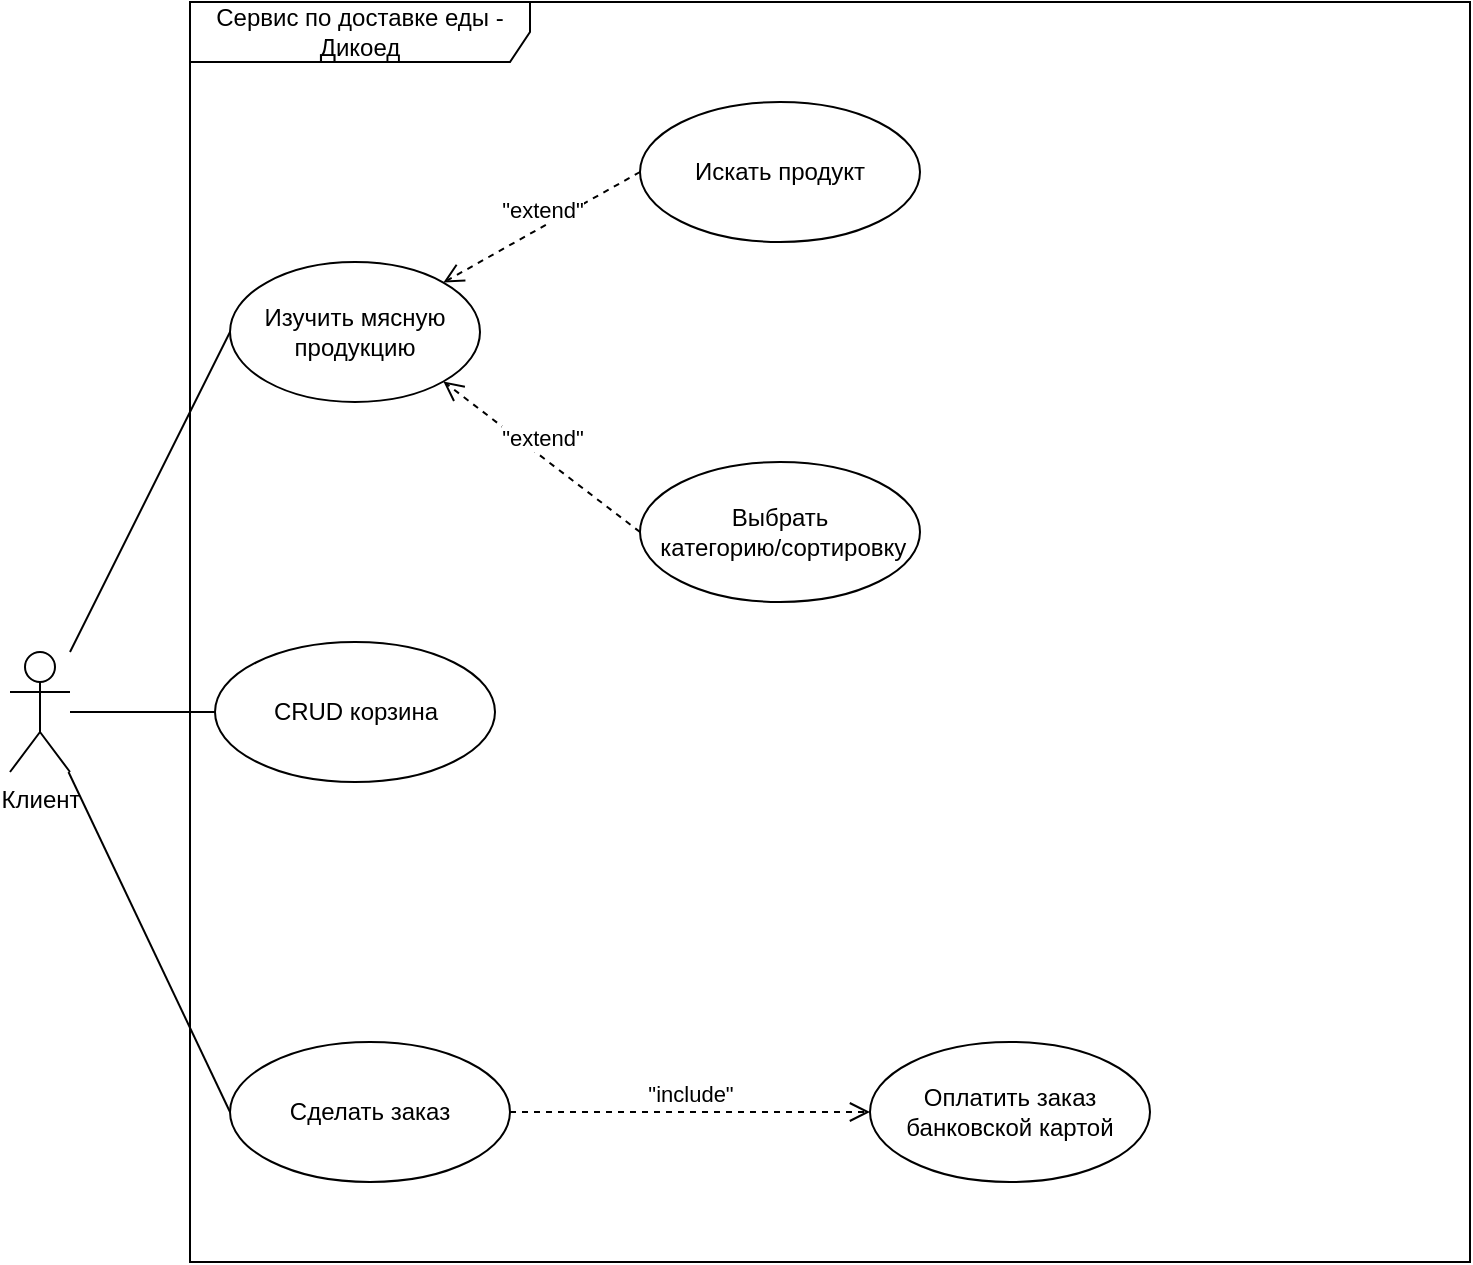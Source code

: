 <mxfile version="24.8.6">
  <diagram name="Страница — 2" id="t4BWeIMwdNAYlr5vsalr">
    <mxGraphModel dx="607" dy="-395" grid="1" gridSize="10" guides="1" tooltips="1" connect="1" arrows="1" fold="1" page="1" pageScale="1" pageWidth="827" pageHeight="1169" math="0" shadow="0">
      <root>
        <mxCell id="0" />
        <mxCell id="1" parent="0" />
        <mxCell id="iC79rE2jVAQzZs9qHuh5-1" value="Сервис по доставке еды - Дикоед" style="shape=umlFrame;whiteSpace=wrap;html=1;pointerEvents=0;width=170;height=30;" parent="1" vertex="1">
          <mxGeometry x="960" y="1200" width="640" height="630" as="geometry" />
        </mxCell>
        <mxCell id="iC79rE2jVAQzZs9qHuh5-2" value="Изучить мясную продукцию" style="ellipse;whiteSpace=wrap;html=1;" parent="1" vertex="1">
          <mxGeometry x="980" y="1330" width="125" height="70" as="geometry" />
        </mxCell>
        <mxCell id="iC79rE2jVAQzZs9qHuh5-3" value="Сделать заказ" style="ellipse;whiteSpace=wrap;html=1;" parent="1" vertex="1">
          <mxGeometry x="980" y="1720" width="140" height="70" as="geometry" />
        </mxCell>
        <mxCell id="iC79rE2jVAQzZs9qHuh5-6" value="&lt;span style=&quot;font-style: normal;&quot;&gt;Оплатить заказ&lt;br&gt;банковской картой&lt;/span&gt;" style="ellipse;whiteSpace=wrap;html=1;fontStyle=2" parent="1" vertex="1">
          <mxGeometry x="1300" y="1720" width="140" height="70" as="geometry" />
        </mxCell>
        <mxCell id="iC79rE2jVAQzZs9qHuh5-7" value="&quot;include&quot;" style="html=1;verticalAlign=bottom;endArrow=open;dashed=1;endSize=8;curved=0;rounded=0;entryX=0;entryY=0.5;entryDx=0;entryDy=0;exitX=1;exitY=0.5;exitDx=0;exitDy=0;" parent="1" source="iC79rE2jVAQzZs9qHuh5-3" target="iC79rE2jVAQzZs9qHuh5-6" edge="1">
          <mxGeometry relative="1" as="geometry">
            <mxPoint x="1257.5" y="1790" as="sourcePoint" />
            <mxPoint x="1177.5" y="1790" as="targetPoint" />
          </mxGeometry>
        </mxCell>
        <mxCell id="iC79rE2jVAQzZs9qHuh5-10" value="Искать продукт" style="ellipse;whiteSpace=wrap;html=1;" parent="1" vertex="1">
          <mxGeometry x="1185" y="1250" width="140" height="70" as="geometry" />
        </mxCell>
        <mxCell id="iC79rE2jVAQzZs9qHuh5-11" value="&quot;extend&quot;" style="html=1;verticalAlign=bottom;endArrow=open;dashed=1;endSize=8;curved=0;rounded=0;entryX=1;entryY=0;entryDx=0;entryDy=0;exitX=0;exitY=0.5;exitDx=0;exitDy=0;" parent="1" source="iC79rE2jVAQzZs9qHuh5-10" target="iC79rE2jVAQzZs9qHuh5-2" edge="1">
          <mxGeometry relative="1" as="geometry">
            <mxPoint x="1232.5" y="1404.5" as="sourcePoint" />
            <mxPoint x="1157.5" y="1404.5" as="targetPoint" />
          </mxGeometry>
        </mxCell>
        <mxCell id="iC79rE2jVAQzZs9qHuh5-12" value="Выбрать&lt;div&gt;&amp;nbsp;категорию/сортировку&lt;/div&gt;" style="ellipse;whiteSpace=wrap;html=1;" parent="1" vertex="1">
          <mxGeometry x="1185" y="1430" width="140" height="70" as="geometry" />
        </mxCell>
        <mxCell id="iC79rE2jVAQzZs9qHuh5-13" value="&quot;extend&quot;" style="html=1;verticalAlign=bottom;endArrow=open;dashed=1;endSize=8;curved=0;rounded=0;entryX=1;entryY=1;entryDx=0;entryDy=0;exitX=0;exitY=0.5;exitDx=0;exitDy=0;" parent="1" source="iC79rE2jVAQzZs9qHuh5-12" target="iC79rE2jVAQzZs9qHuh5-2" edge="1">
          <mxGeometry relative="1" as="geometry">
            <mxPoint x="1217.5" y="1580" as="sourcePoint" />
            <mxPoint x="1142.5" y="1580" as="targetPoint" />
          </mxGeometry>
        </mxCell>
        <mxCell id="iC79rE2jVAQzZs9qHuh5-26" value="CRUD корзина" style="ellipse;whiteSpace=wrap;html=1;" parent="1" vertex="1">
          <mxGeometry x="972.5" y="1520" width="140" height="70" as="geometry" />
        </mxCell>
        <mxCell id="iC79rE2jVAQzZs9qHuh5-28" value="Клиент" style="shape=umlActor;verticalLabelPosition=bottom;verticalAlign=top;html=1;outlineConnect=0;" parent="1" vertex="1">
          <mxGeometry x="870" y="1525" width="30" height="60" as="geometry" />
        </mxCell>
        <mxCell id="iC79rE2jVAQzZs9qHuh5-30" value="" style="endArrow=none;html=1;rounded=0;entryX=0;entryY=0.5;entryDx=0;entryDy=0;" parent="1" source="iC79rE2jVAQzZs9qHuh5-28" target="iC79rE2jVAQzZs9qHuh5-2" edge="1">
          <mxGeometry width="50" height="50" relative="1" as="geometry">
            <mxPoint x="1010" y="1620" as="sourcePoint" />
            <mxPoint x="1060" y="1570" as="targetPoint" />
          </mxGeometry>
        </mxCell>
        <mxCell id="iC79rE2jVAQzZs9qHuh5-31" value="" style="endArrow=none;html=1;rounded=0;entryX=0;entryY=0.5;entryDx=0;entryDy=0;" parent="1" source="iC79rE2jVAQzZs9qHuh5-28" target="iC79rE2jVAQzZs9qHuh5-26" edge="1">
          <mxGeometry width="50" height="50" relative="1" as="geometry">
            <mxPoint x="1010" y="1620" as="sourcePoint" />
            <mxPoint x="1060" y="1570" as="targetPoint" />
          </mxGeometry>
        </mxCell>
        <mxCell id="iC79rE2jVAQzZs9qHuh5-33" value="" style="endArrow=none;html=1;rounded=0;entryX=0;entryY=0.5;entryDx=0;entryDy=0;" parent="1" source="iC79rE2jVAQzZs9qHuh5-28" target="iC79rE2jVAQzZs9qHuh5-3" edge="1">
          <mxGeometry width="50" height="50" relative="1" as="geometry">
            <mxPoint x="900" y="1660" as="sourcePoint" />
            <mxPoint x="1060" y="1570" as="targetPoint" />
          </mxGeometry>
        </mxCell>
      </root>
    </mxGraphModel>
  </diagram>
</mxfile>
